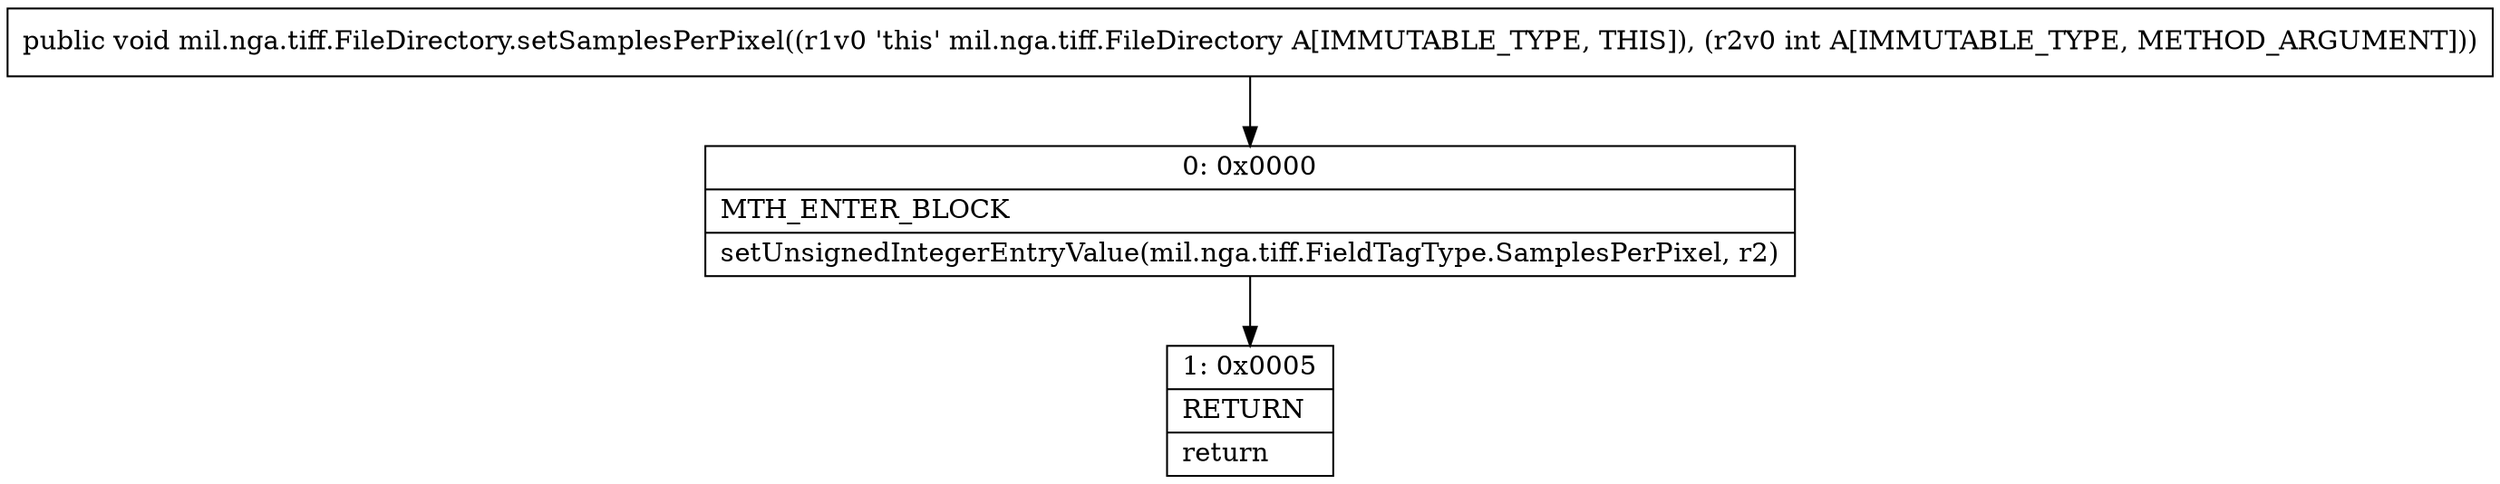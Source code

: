 digraph "CFG formil.nga.tiff.FileDirectory.setSamplesPerPixel(I)V" {
Node_0 [shape=record,label="{0\:\ 0x0000|MTH_ENTER_BLOCK\l|setUnsignedIntegerEntryValue(mil.nga.tiff.FieldTagType.SamplesPerPixel, r2)\l}"];
Node_1 [shape=record,label="{1\:\ 0x0005|RETURN\l|return\l}"];
MethodNode[shape=record,label="{public void mil.nga.tiff.FileDirectory.setSamplesPerPixel((r1v0 'this' mil.nga.tiff.FileDirectory A[IMMUTABLE_TYPE, THIS]), (r2v0 int A[IMMUTABLE_TYPE, METHOD_ARGUMENT])) }"];
MethodNode -> Node_0;
Node_0 -> Node_1;
}

